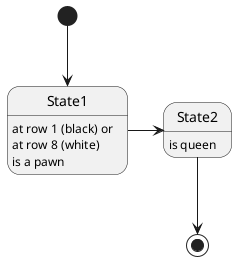 @startuml Application use cases diagram
  [*] --> State1

  State1 -> State2
  State1 : at row 1 (black) or
  State1 : at row 8 (white)
  State1 : is a pawn

  State2: is queen
  State2 --> [*]

@enduml
